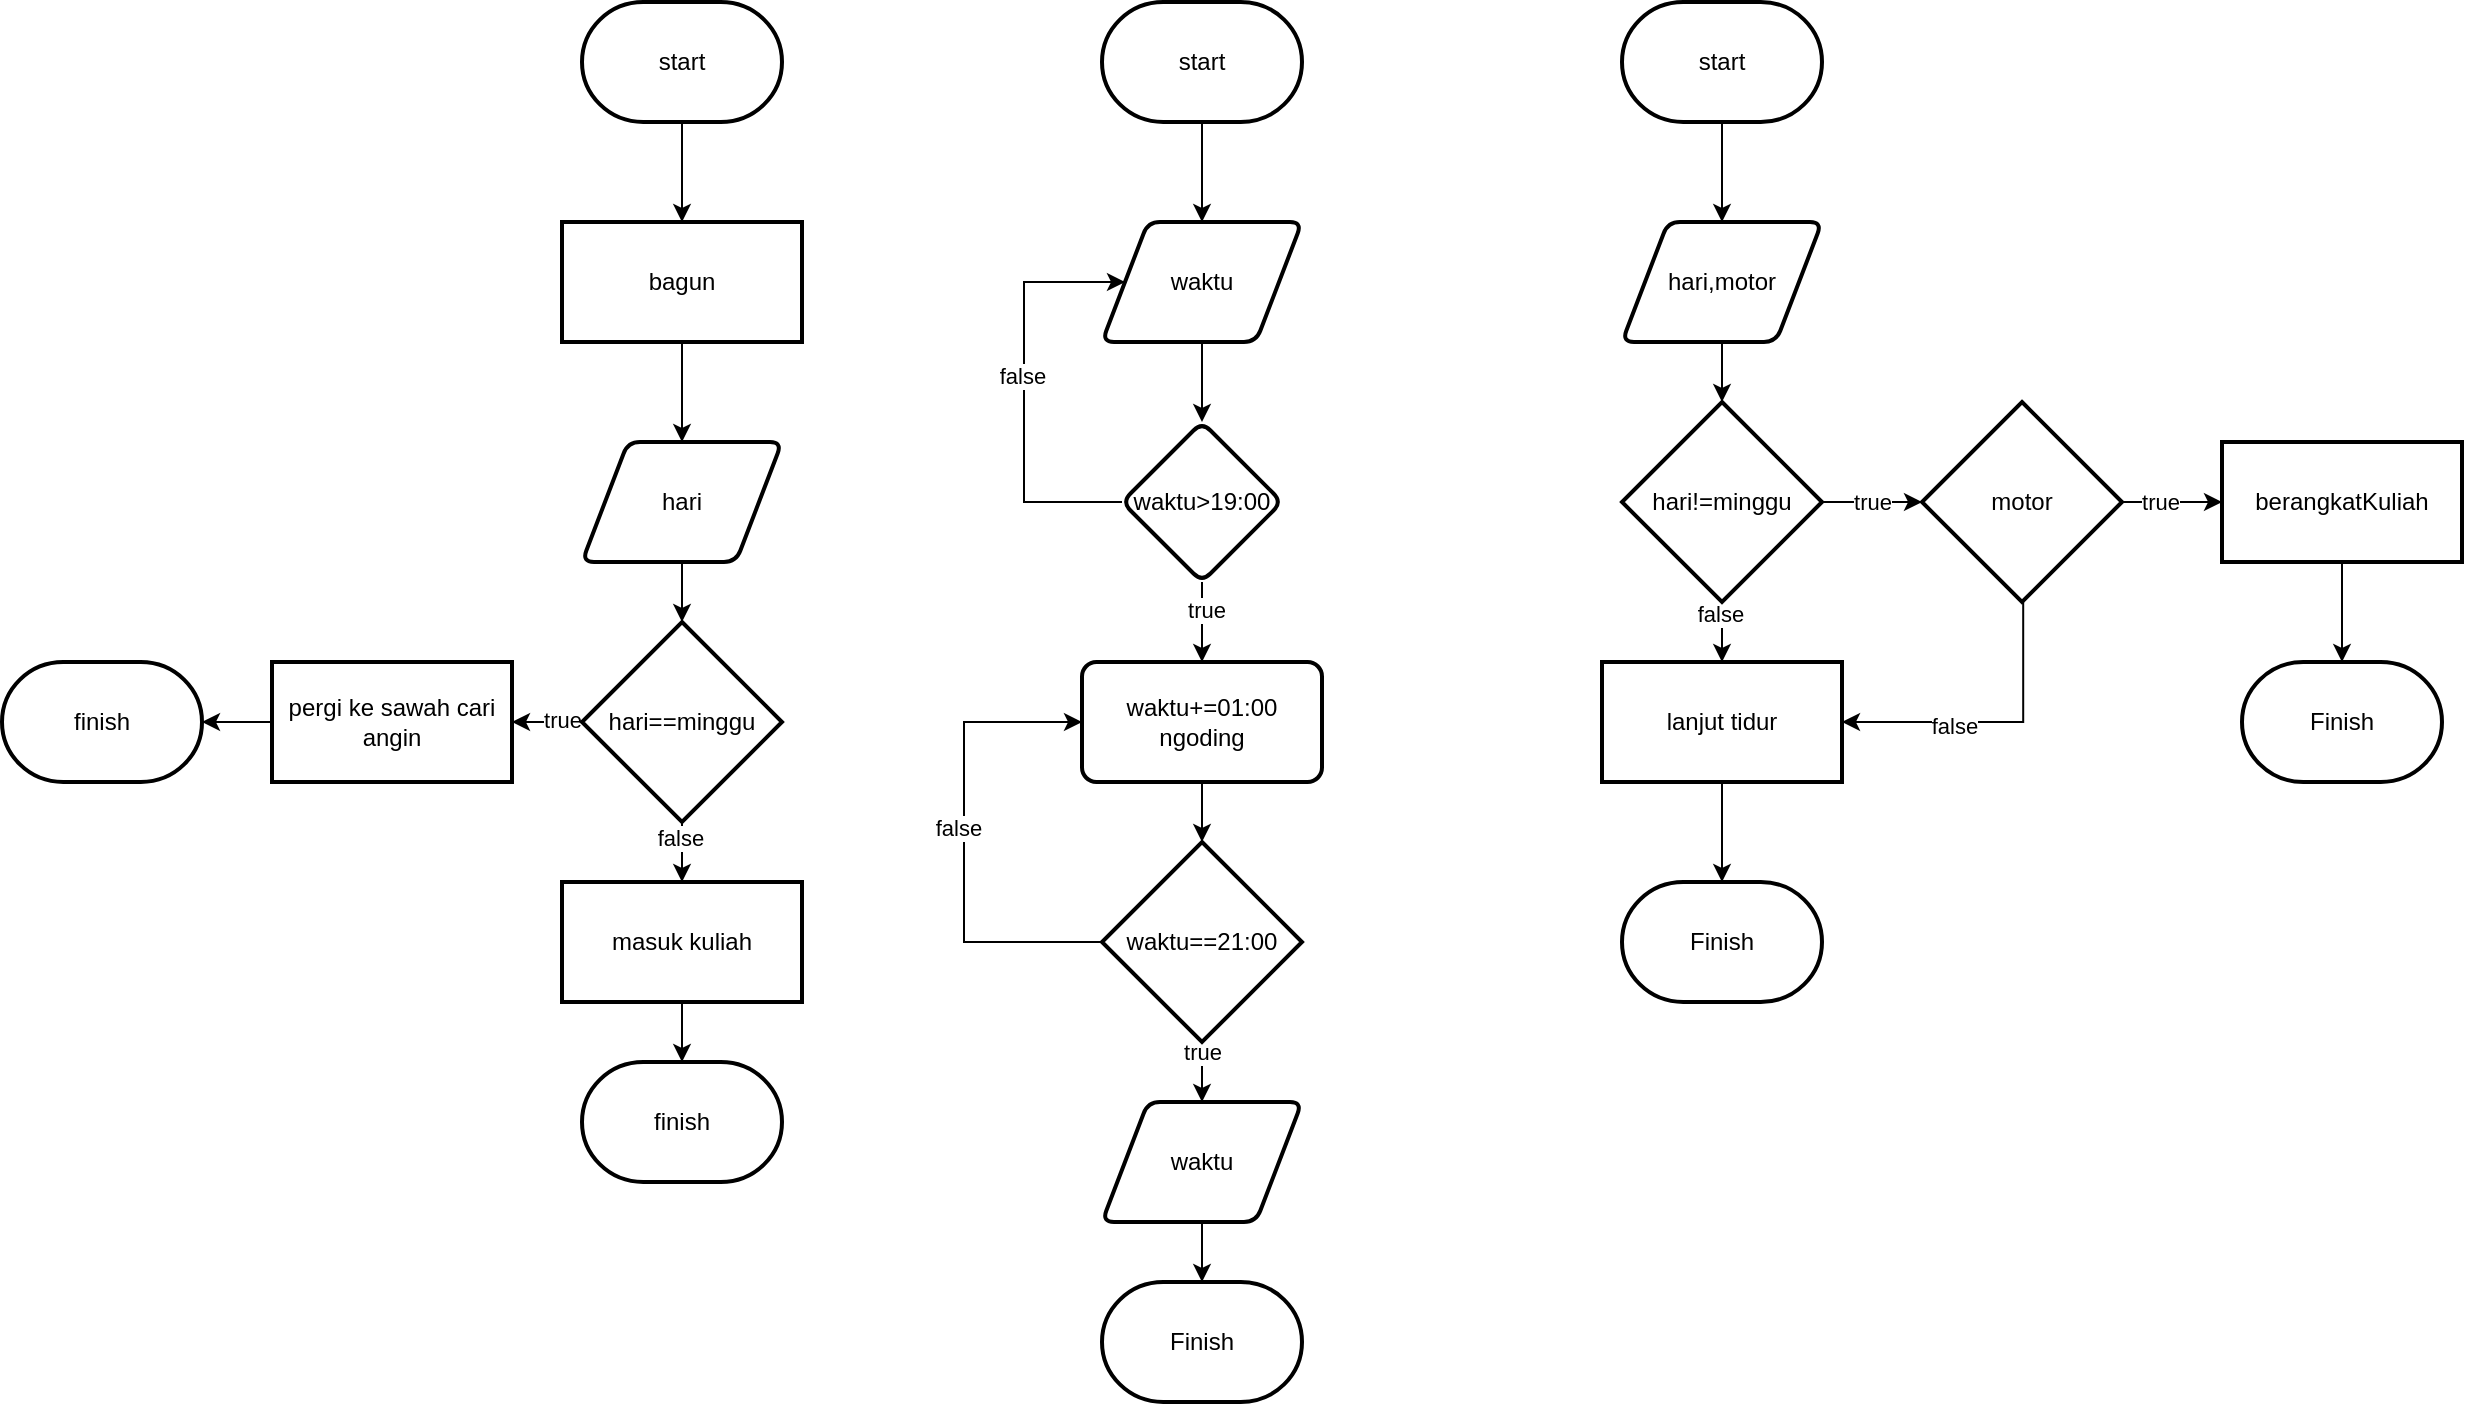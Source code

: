 <mxfile version="26.0.14">
  <diagram name="Page-1" id="TZkgs-Uuvj9vJ_uZFDp6">
    <mxGraphModel dx="2730" dy="978" grid="1" gridSize="10" guides="1" tooltips="1" connect="1" arrows="1" fold="1" page="1" pageScale="1" pageWidth="850" pageHeight="1100" math="0" shadow="0">
      <root>
        <mxCell id="0" />
        <mxCell id="1" parent="0" />
        <mxCell id="GzLK8Yj8xFbDdb8HoI71-3" value="" style="edgeStyle=orthogonalEdgeStyle;rounded=0;orthogonalLoop=1;jettySize=auto;html=1;" edge="1" parent="1" source="GzLK8Yj8xFbDdb8HoI71-1" target="GzLK8Yj8xFbDdb8HoI71-2">
          <mxGeometry relative="1" as="geometry" />
        </mxCell>
        <mxCell id="GzLK8Yj8xFbDdb8HoI71-1" value="start" style="strokeWidth=2;html=1;shape=mxgraph.flowchart.terminator;whiteSpace=wrap;" vertex="1" parent="1">
          <mxGeometry x="250" y="30" width="100" height="60" as="geometry" />
        </mxCell>
        <mxCell id="GzLK8Yj8xFbDdb8HoI71-23" value="" style="edgeStyle=orthogonalEdgeStyle;rounded=0;orthogonalLoop=1;jettySize=auto;html=1;entryX=0.5;entryY=0;entryDx=0;entryDy=0;entryPerimeter=0;" edge="1" parent="1" source="GzLK8Yj8xFbDdb8HoI71-2" target="GzLK8Yj8xFbDdb8HoI71-6">
          <mxGeometry relative="1" as="geometry">
            <mxPoint x="300" y="240" as="targetPoint" />
          </mxGeometry>
        </mxCell>
        <mxCell id="GzLK8Yj8xFbDdb8HoI71-2" value="hari,motor" style="shape=parallelogram;html=1;strokeWidth=2;perimeter=parallelogramPerimeter;whiteSpace=wrap;rounded=1;arcSize=12;size=0.23;" vertex="1" parent="1">
          <mxGeometry x="250" y="140" width="100" height="60" as="geometry" />
        </mxCell>
        <mxCell id="GzLK8Yj8xFbDdb8HoI71-9" value="" style="edgeStyle=orthogonalEdgeStyle;rounded=0;orthogonalLoop=1;jettySize=auto;html=1;" edge="1" parent="1" source="GzLK8Yj8xFbDdb8HoI71-6" target="GzLK8Yj8xFbDdb8HoI71-8">
          <mxGeometry relative="1" as="geometry" />
        </mxCell>
        <mxCell id="GzLK8Yj8xFbDdb8HoI71-32" value="true" style="edgeLabel;html=1;align=center;verticalAlign=middle;resizable=0;points=[];" vertex="1" connectable="0" parent="GzLK8Yj8xFbDdb8HoI71-9">
          <mxGeometry x="-0.017" relative="1" as="geometry">
            <mxPoint as="offset" />
          </mxGeometry>
        </mxCell>
        <mxCell id="GzLK8Yj8xFbDdb8HoI71-16" value="" style="edgeStyle=orthogonalEdgeStyle;rounded=0;orthogonalLoop=1;jettySize=auto;html=1;" edge="1" parent="1" source="GzLK8Yj8xFbDdb8HoI71-6" target="GzLK8Yj8xFbDdb8HoI71-15">
          <mxGeometry relative="1" as="geometry" />
        </mxCell>
        <mxCell id="GzLK8Yj8xFbDdb8HoI71-33" value="false" style="edgeLabel;html=1;align=center;verticalAlign=middle;resizable=0;points=[];" vertex="1" connectable="0" parent="GzLK8Yj8xFbDdb8HoI71-16">
          <mxGeometry x="-0.764" y="-1" relative="1" as="geometry">
            <mxPoint as="offset" />
          </mxGeometry>
        </mxCell>
        <mxCell id="GzLK8Yj8xFbDdb8HoI71-6" value="hari!=minggu" style="strokeWidth=2;html=1;shape=mxgraph.flowchart.decision;whiteSpace=wrap;" vertex="1" parent="1">
          <mxGeometry x="250" y="230" width="100" height="100" as="geometry" />
        </mxCell>
        <mxCell id="GzLK8Yj8xFbDdb8HoI71-36" style="edgeStyle=orthogonalEdgeStyle;rounded=0;orthogonalLoop=1;jettySize=auto;html=1;exitX=0.5;exitY=1;exitDx=0;exitDy=0;exitPerimeter=0;entryX=1;entryY=0.5;entryDx=0;entryDy=0;" edge="1" parent="1" target="GzLK8Yj8xFbDdb8HoI71-15">
          <mxGeometry relative="1" as="geometry">
            <mxPoint x="400" y="380" as="targetPoint" />
            <mxPoint x="450.6" y="330" as="sourcePoint" />
            <Array as="points">
              <mxPoint x="451" y="390" />
            </Array>
          </mxGeometry>
        </mxCell>
        <mxCell id="GzLK8Yj8xFbDdb8HoI71-38" value="false" style="edgeLabel;html=1;align=center;verticalAlign=middle;resizable=0;points=[];" vertex="1" connectable="0" parent="GzLK8Yj8xFbDdb8HoI71-36">
          <mxGeometry x="0.257" y="2" relative="1" as="geometry">
            <mxPoint as="offset" />
          </mxGeometry>
        </mxCell>
        <mxCell id="GzLK8Yj8xFbDdb8HoI71-39" value="" style="edgeStyle=orthogonalEdgeStyle;rounded=0;orthogonalLoop=1;jettySize=auto;html=1;" edge="1" parent="1" source="GzLK8Yj8xFbDdb8HoI71-8" target="GzLK8Yj8xFbDdb8HoI71-10">
          <mxGeometry relative="1" as="geometry" />
        </mxCell>
        <mxCell id="GzLK8Yj8xFbDdb8HoI71-40" value="true" style="edgeLabel;html=1;align=center;verticalAlign=middle;resizable=0;points=[];" vertex="1" connectable="0" parent="GzLK8Yj8xFbDdb8HoI71-39">
          <mxGeometry x="-0.251" relative="1" as="geometry">
            <mxPoint as="offset" />
          </mxGeometry>
        </mxCell>
        <mxCell id="GzLK8Yj8xFbDdb8HoI71-8" value="motor" style="strokeWidth=2;html=1;shape=mxgraph.flowchart.decision;whiteSpace=wrap;" vertex="1" parent="1">
          <mxGeometry x="400" y="230" width="100" height="100" as="geometry" />
        </mxCell>
        <mxCell id="GzLK8Yj8xFbDdb8HoI71-30" value="" style="edgeStyle=orthogonalEdgeStyle;rounded=0;orthogonalLoop=1;jettySize=auto;html=1;" edge="1" parent="1" source="GzLK8Yj8xFbDdb8HoI71-10" target="GzLK8Yj8xFbDdb8HoI71-29">
          <mxGeometry relative="1" as="geometry" />
        </mxCell>
        <mxCell id="GzLK8Yj8xFbDdb8HoI71-10" value="berangkatKuliah" style="whiteSpace=wrap;html=1;strokeWidth=2;" vertex="1" parent="1">
          <mxGeometry x="550" y="250" width="120" height="60" as="geometry" />
        </mxCell>
        <mxCell id="GzLK8Yj8xFbDdb8HoI71-28" value="" style="edgeStyle=orthogonalEdgeStyle;rounded=0;orthogonalLoop=1;jettySize=auto;html=1;" edge="1" parent="1" source="GzLK8Yj8xFbDdb8HoI71-15" target="GzLK8Yj8xFbDdb8HoI71-25">
          <mxGeometry relative="1" as="geometry" />
        </mxCell>
        <mxCell id="GzLK8Yj8xFbDdb8HoI71-15" value="lanjut tidur" style="whiteSpace=wrap;html=1;strokeWidth=2;" vertex="1" parent="1">
          <mxGeometry x="240" y="360" width="120" height="60" as="geometry" />
        </mxCell>
        <mxCell id="GzLK8Yj8xFbDdb8HoI71-25" value="Finish" style="strokeWidth=2;html=1;shape=mxgraph.flowchart.terminator;whiteSpace=wrap;" vertex="1" parent="1">
          <mxGeometry x="250" y="470" width="100" height="60" as="geometry" />
        </mxCell>
        <mxCell id="GzLK8Yj8xFbDdb8HoI71-29" value="Finish" style="strokeWidth=2;html=1;shape=mxgraph.flowchart.terminator;whiteSpace=wrap;" vertex="1" parent="1">
          <mxGeometry x="560" y="360" width="100" height="60" as="geometry" />
        </mxCell>
        <mxCell id="GzLK8Yj8xFbDdb8HoI71-42" value="" style="edgeStyle=orthogonalEdgeStyle;rounded=0;orthogonalLoop=1;jettySize=auto;html=1;" edge="1" parent="1" source="GzLK8Yj8xFbDdb8HoI71-31" target="GzLK8Yj8xFbDdb8HoI71-41">
          <mxGeometry relative="1" as="geometry" />
        </mxCell>
        <mxCell id="GzLK8Yj8xFbDdb8HoI71-31" value="start" style="strokeWidth=2;html=1;shape=mxgraph.flowchart.terminator;whiteSpace=wrap;" vertex="1" parent="1">
          <mxGeometry x="-10" y="30" width="100" height="60" as="geometry" />
        </mxCell>
        <mxCell id="GzLK8Yj8xFbDdb8HoI71-48" value="" style="edgeStyle=orthogonalEdgeStyle;rounded=0;orthogonalLoop=1;jettySize=auto;html=1;" edge="1" parent="1" source="GzLK8Yj8xFbDdb8HoI71-41" target="GzLK8Yj8xFbDdb8HoI71-47">
          <mxGeometry relative="1" as="geometry" />
        </mxCell>
        <mxCell id="GzLK8Yj8xFbDdb8HoI71-41" value="waktu" style="shape=parallelogram;html=1;strokeWidth=2;perimeter=parallelogramPerimeter;whiteSpace=wrap;rounded=1;arcSize=12;size=0.23;" vertex="1" parent="1">
          <mxGeometry x="-10" y="140" width="100" height="60" as="geometry" />
        </mxCell>
        <mxCell id="GzLK8Yj8xFbDdb8HoI71-49" style="edgeStyle=orthogonalEdgeStyle;rounded=0;orthogonalLoop=1;jettySize=auto;html=1;" edge="1" parent="1" source="GzLK8Yj8xFbDdb8HoI71-47" target="GzLK8Yj8xFbDdb8HoI71-41">
          <mxGeometry relative="1" as="geometry">
            <mxPoint x="-50" y="160" as="targetPoint" />
            <Array as="points">
              <mxPoint x="-49" y="280" />
              <mxPoint x="-49" y="170" />
            </Array>
          </mxGeometry>
        </mxCell>
        <mxCell id="GzLK8Yj8xFbDdb8HoI71-50" value="false" style="edgeLabel;html=1;align=center;verticalAlign=middle;resizable=0;points=[];" vertex="1" connectable="0" parent="GzLK8Yj8xFbDdb8HoI71-49">
          <mxGeometry x="0.069" y="1" relative="1" as="geometry">
            <mxPoint as="offset" />
          </mxGeometry>
        </mxCell>
        <mxCell id="GzLK8Yj8xFbDdb8HoI71-54" value="" style="edgeStyle=orthogonalEdgeStyle;rounded=0;orthogonalLoop=1;jettySize=auto;html=1;" edge="1" parent="1" source="GzLK8Yj8xFbDdb8HoI71-47" target="GzLK8Yj8xFbDdb8HoI71-53">
          <mxGeometry relative="1" as="geometry" />
        </mxCell>
        <mxCell id="GzLK8Yj8xFbDdb8HoI71-59" value="true" style="edgeLabel;html=1;align=center;verticalAlign=middle;resizable=0;points=[];" vertex="1" connectable="0" parent="GzLK8Yj8xFbDdb8HoI71-54">
          <mxGeometry x="-0.3" y="2" relative="1" as="geometry">
            <mxPoint as="offset" />
          </mxGeometry>
        </mxCell>
        <mxCell id="GzLK8Yj8xFbDdb8HoI71-47" value="waktu&amp;gt;19:00" style="rhombus;whiteSpace=wrap;html=1;strokeWidth=2;rounded=1;arcSize=12;" vertex="1" parent="1">
          <mxGeometry y="240" width="80" height="80" as="geometry" />
        </mxCell>
        <mxCell id="GzLK8Yj8xFbDdb8HoI71-56" value="" style="edgeStyle=orthogonalEdgeStyle;rounded=0;orthogonalLoop=1;jettySize=auto;html=1;" edge="1" parent="1" source="GzLK8Yj8xFbDdb8HoI71-53" target="GzLK8Yj8xFbDdb8HoI71-55">
          <mxGeometry relative="1" as="geometry" />
        </mxCell>
        <mxCell id="GzLK8Yj8xFbDdb8HoI71-53" value="&lt;div&gt;waktu+=01:00&lt;/div&gt;ngoding" style="whiteSpace=wrap;html=1;strokeWidth=2;rounded=1;arcSize=12;" vertex="1" parent="1">
          <mxGeometry x="-20" y="360" width="120" height="60" as="geometry" />
        </mxCell>
        <mxCell id="GzLK8Yj8xFbDdb8HoI71-57" style="edgeStyle=orthogonalEdgeStyle;rounded=0;orthogonalLoop=1;jettySize=auto;html=1;entryX=0;entryY=0.5;entryDx=0;entryDy=0;" edge="1" parent="1" source="GzLK8Yj8xFbDdb8HoI71-55" target="GzLK8Yj8xFbDdb8HoI71-53">
          <mxGeometry relative="1" as="geometry">
            <mxPoint x="-80" y="390" as="targetPoint" />
            <Array as="points">
              <mxPoint x="-79" y="500" />
              <mxPoint x="-79" y="390" />
            </Array>
          </mxGeometry>
        </mxCell>
        <mxCell id="GzLK8Yj8xFbDdb8HoI71-58" value="false" style="edgeLabel;html=1;align=center;verticalAlign=middle;resizable=0;points=[];" vertex="1" connectable="0" parent="GzLK8Yj8xFbDdb8HoI71-57">
          <mxGeometry x="0.059" y="3" relative="1" as="geometry">
            <mxPoint as="offset" />
          </mxGeometry>
        </mxCell>
        <mxCell id="GzLK8Yj8xFbDdb8HoI71-61" value="" style="edgeStyle=orthogonalEdgeStyle;rounded=0;orthogonalLoop=1;jettySize=auto;html=1;" edge="1" parent="1" source="GzLK8Yj8xFbDdb8HoI71-55" target="GzLK8Yj8xFbDdb8HoI71-60">
          <mxGeometry relative="1" as="geometry" />
        </mxCell>
        <mxCell id="GzLK8Yj8xFbDdb8HoI71-67" value="true" style="edgeLabel;html=1;align=center;verticalAlign=middle;resizable=0;points=[];" vertex="1" connectable="0" parent="GzLK8Yj8xFbDdb8HoI71-61">
          <mxGeometry x="-0.816" relative="1" as="geometry">
            <mxPoint as="offset" />
          </mxGeometry>
        </mxCell>
        <mxCell id="GzLK8Yj8xFbDdb8HoI71-55" value="waktu==21:00" style="strokeWidth=2;html=1;shape=mxgraph.flowchart.decision;whiteSpace=wrap;" vertex="1" parent="1">
          <mxGeometry x="-10" y="450" width="100" height="100" as="geometry" />
        </mxCell>
        <mxCell id="GzLK8Yj8xFbDdb8HoI71-63" value="" style="edgeStyle=orthogonalEdgeStyle;rounded=0;orthogonalLoop=1;jettySize=auto;html=1;" edge="1" parent="1" source="GzLK8Yj8xFbDdb8HoI71-60" target="GzLK8Yj8xFbDdb8HoI71-62">
          <mxGeometry relative="1" as="geometry" />
        </mxCell>
        <mxCell id="GzLK8Yj8xFbDdb8HoI71-60" value="waktu" style="shape=parallelogram;html=1;strokeWidth=2;perimeter=parallelogramPerimeter;whiteSpace=wrap;rounded=1;arcSize=12;size=0.23;" vertex="1" parent="1">
          <mxGeometry x="-10" y="580" width="100" height="60" as="geometry" />
        </mxCell>
        <mxCell id="GzLK8Yj8xFbDdb8HoI71-62" value="Finish" style="strokeWidth=2;html=1;shape=mxgraph.flowchart.terminator;whiteSpace=wrap;" vertex="1" parent="1">
          <mxGeometry x="-10" y="670" width="100" height="60" as="geometry" />
        </mxCell>
        <mxCell id="GzLK8Yj8xFbDdb8HoI71-66" value="" style="edgeStyle=orthogonalEdgeStyle;rounded=0;orthogonalLoop=1;jettySize=auto;html=1;" edge="1" parent="1" source="GzLK8Yj8xFbDdb8HoI71-64" target="GzLK8Yj8xFbDdb8HoI71-65">
          <mxGeometry relative="1" as="geometry" />
        </mxCell>
        <mxCell id="GzLK8Yj8xFbDdb8HoI71-64" value="start" style="strokeWidth=2;html=1;shape=mxgraph.flowchart.terminator;whiteSpace=wrap;" vertex="1" parent="1">
          <mxGeometry x="-270" y="30" width="100" height="60" as="geometry" />
        </mxCell>
        <mxCell id="GzLK8Yj8xFbDdb8HoI71-69" value="" style="edgeStyle=orthogonalEdgeStyle;rounded=0;orthogonalLoop=1;jettySize=auto;html=1;" edge="1" parent="1" source="GzLK8Yj8xFbDdb8HoI71-65" target="GzLK8Yj8xFbDdb8HoI71-68">
          <mxGeometry relative="1" as="geometry" />
        </mxCell>
        <mxCell id="GzLK8Yj8xFbDdb8HoI71-65" value="bagun" style="whiteSpace=wrap;html=1;strokeWidth=2;" vertex="1" parent="1">
          <mxGeometry x="-280" y="140" width="120" height="60" as="geometry" />
        </mxCell>
        <mxCell id="GzLK8Yj8xFbDdb8HoI71-71" value="" style="edgeStyle=orthogonalEdgeStyle;rounded=0;orthogonalLoop=1;jettySize=auto;html=1;entryX=0.5;entryY=0;entryDx=0;entryDy=0;entryPerimeter=0;" edge="1" parent="1" source="GzLK8Yj8xFbDdb8HoI71-68" target="GzLK8Yj8xFbDdb8HoI71-72">
          <mxGeometry relative="1" as="geometry">
            <mxPoint x="-220" y="360" as="targetPoint" />
          </mxGeometry>
        </mxCell>
        <mxCell id="GzLK8Yj8xFbDdb8HoI71-68" value="hari" style="shape=parallelogram;html=1;strokeWidth=2;perimeter=parallelogramPerimeter;whiteSpace=wrap;rounded=1;arcSize=12;size=0.23;" vertex="1" parent="1">
          <mxGeometry x="-270" y="250" width="100" height="60" as="geometry" />
        </mxCell>
        <mxCell id="GzLK8Yj8xFbDdb8HoI71-74" value="" style="edgeStyle=orthogonalEdgeStyle;rounded=0;orthogonalLoop=1;jettySize=auto;html=1;" edge="1" parent="1" source="GzLK8Yj8xFbDdb8HoI71-72" target="GzLK8Yj8xFbDdb8HoI71-73">
          <mxGeometry relative="1" as="geometry" />
        </mxCell>
        <mxCell id="GzLK8Yj8xFbDdb8HoI71-75" value="true" style="edgeLabel;html=1;align=center;verticalAlign=middle;resizable=0;points=[];" vertex="1" connectable="0" parent="GzLK8Yj8xFbDdb8HoI71-74">
          <mxGeometry x="-0.554" y="-1" relative="1" as="geometry">
            <mxPoint as="offset" />
          </mxGeometry>
        </mxCell>
        <mxCell id="GzLK8Yj8xFbDdb8HoI71-77" value="" style="edgeStyle=orthogonalEdgeStyle;rounded=0;orthogonalLoop=1;jettySize=auto;html=1;" edge="1" parent="1" source="GzLK8Yj8xFbDdb8HoI71-72" target="GzLK8Yj8xFbDdb8HoI71-76">
          <mxGeometry relative="1" as="geometry" />
        </mxCell>
        <mxCell id="GzLK8Yj8xFbDdb8HoI71-78" value="false" style="edgeLabel;html=1;align=center;verticalAlign=middle;resizable=0;points=[];" vertex="1" connectable="0" parent="GzLK8Yj8xFbDdb8HoI71-77">
          <mxGeometry x="-0.682" y="-1" relative="1" as="geometry">
            <mxPoint as="offset" />
          </mxGeometry>
        </mxCell>
        <mxCell id="GzLK8Yj8xFbDdb8HoI71-72" value="hari==minggu" style="strokeWidth=2;html=1;shape=mxgraph.flowchart.decision;whiteSpace=wrap;" vertex="1" parent="1">
          <mxGeometry x="-270" y="340" width="100" height="100" as="geometry" />
        </mxCell>
        <mxCell id="GzLK8Yj8xFbDdb8HoI71-82" value="" style="edgeStyle=orthogonalEdgeStyle;rounded=0;orthogonalLoop=1;jettySize=auto;html=1;" edge="1" parent="1" source="GzLK8Yj8xFbDdb8HoI71-73" target="GzLK8Yj8xFbDdb8HoI71-81">
          <mxGeometry relative="1" as="geometry" />
        </mxCell>
        <mxCell id="GzLK8Yj8xFbDdb8HoI71-73" value="pergi ke sawah cari angin" style="whiteSpace=wrap;html=1;strokeWidth=2;" vertex="1" parent="1">
          <mxGeometry x="-425" y="360" width="120" height="60" as="geometry" />
        </mxCell>
        <mxCell id="GzLK8Yj8xFbDdb8HoI71-80" value="" style="edgeStyle=orthogonalEdgeStyle;rounded=0;orthogonalLoop=1;jettySize=auto;html=1;" edge="1" parent="1" source="GzLK8Yj8xFbDdb8HoI71-76" target="GzLK8Yj8xFbDdb8HoI71-79">
          <mxGeometry relative="1" as="geometry" />
        </mxCell>
        <mxCell id="GzLK8Yj8xFbDdb8HoI71-76" value="masuk kuliah" style="whiteSpace=wrap;html=1;strokeWidth=2;" vertex="1" parent="1">
          <mxGeometry x="-280" y="470" width="120" height="60" as="geometry" />
        </mxCell>
        <mxCell id="GzLK8Yj8xFbDdb8HoI71-79" value="finish" style="strokeWidth=2;html=1;shape=mxgraph.flowchart.terminator;whiteSpace=wrap;" vertex="1" parent="1">
          <mxGeometry x="-270" y="560" width="100" height="60" as="geometry" />
        </mxCell>
        <mxCell id="GzLK8Yj8xFbDdb8HoI71-81" value="finish" style="strokeWidth=2;html=1;shape=mxgraph.flowchart.terminator;whiteSpace=wrap;" vertex="1" parent="1">
          <mxGeometry x="-560" y="360" width="100" height="60" as="geometry" />
        </mxCell>
      </root>
    </mxGraphModel>
  </diagram>
</mxfile>
